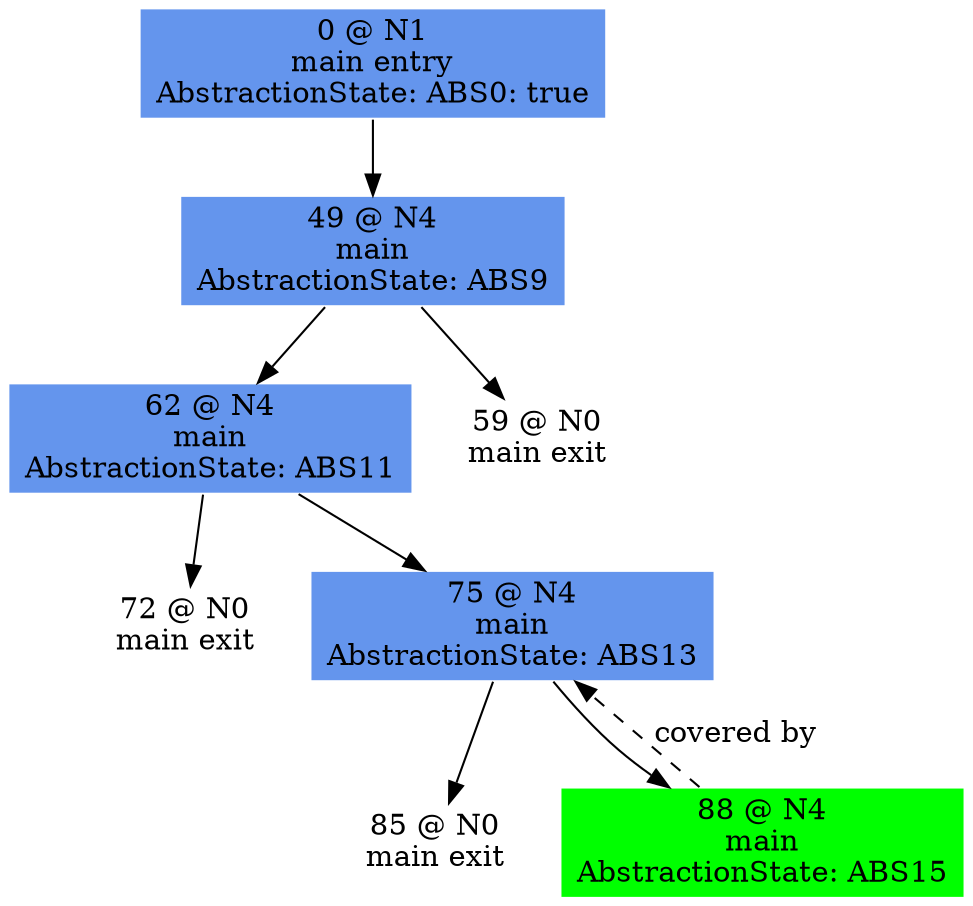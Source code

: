 digraph ARG {
node [style="filled" shape="box" color="white"]
0 [fillcolor="cornflowerblue" label="0 @ N1\nmain entry\nAbstractionState: ABS0: true\n" id="0"]
49 [fillcolor="cornflowerblue" label="49 @ N4\nmain\nAbstractionState: ABS9\n" id="49"]
62 [fillcolor="cornflowerblue" label="62 @ N4\nmain\nAbstractionState: ABS11\n" id="62"]
72 [label="72 @ N0\nmain exit\n" id="72"]
75 [fillcolor="cornflowerblue" label="75 @ N4\nmain\nAbstractionState: ABS13\n" id="75"]
85 [label="85 @ N0\nmain exit\n" id="85"]
88 [fillcolor="green" label="88 @ N4\nmain\nAbstractionState: ABS15\n" id="88"]
59 [label="59 @ N0\nmain exit\n" id="59"]
0 -> 49 []
49 -> 59 []
49 -> 62 []
62 -> 75 []
62 -> 72 []
88 -> 75 [style="dashed" weight="0" label="covered by"]
75 -> 88 []
75 -> 85 []
}
